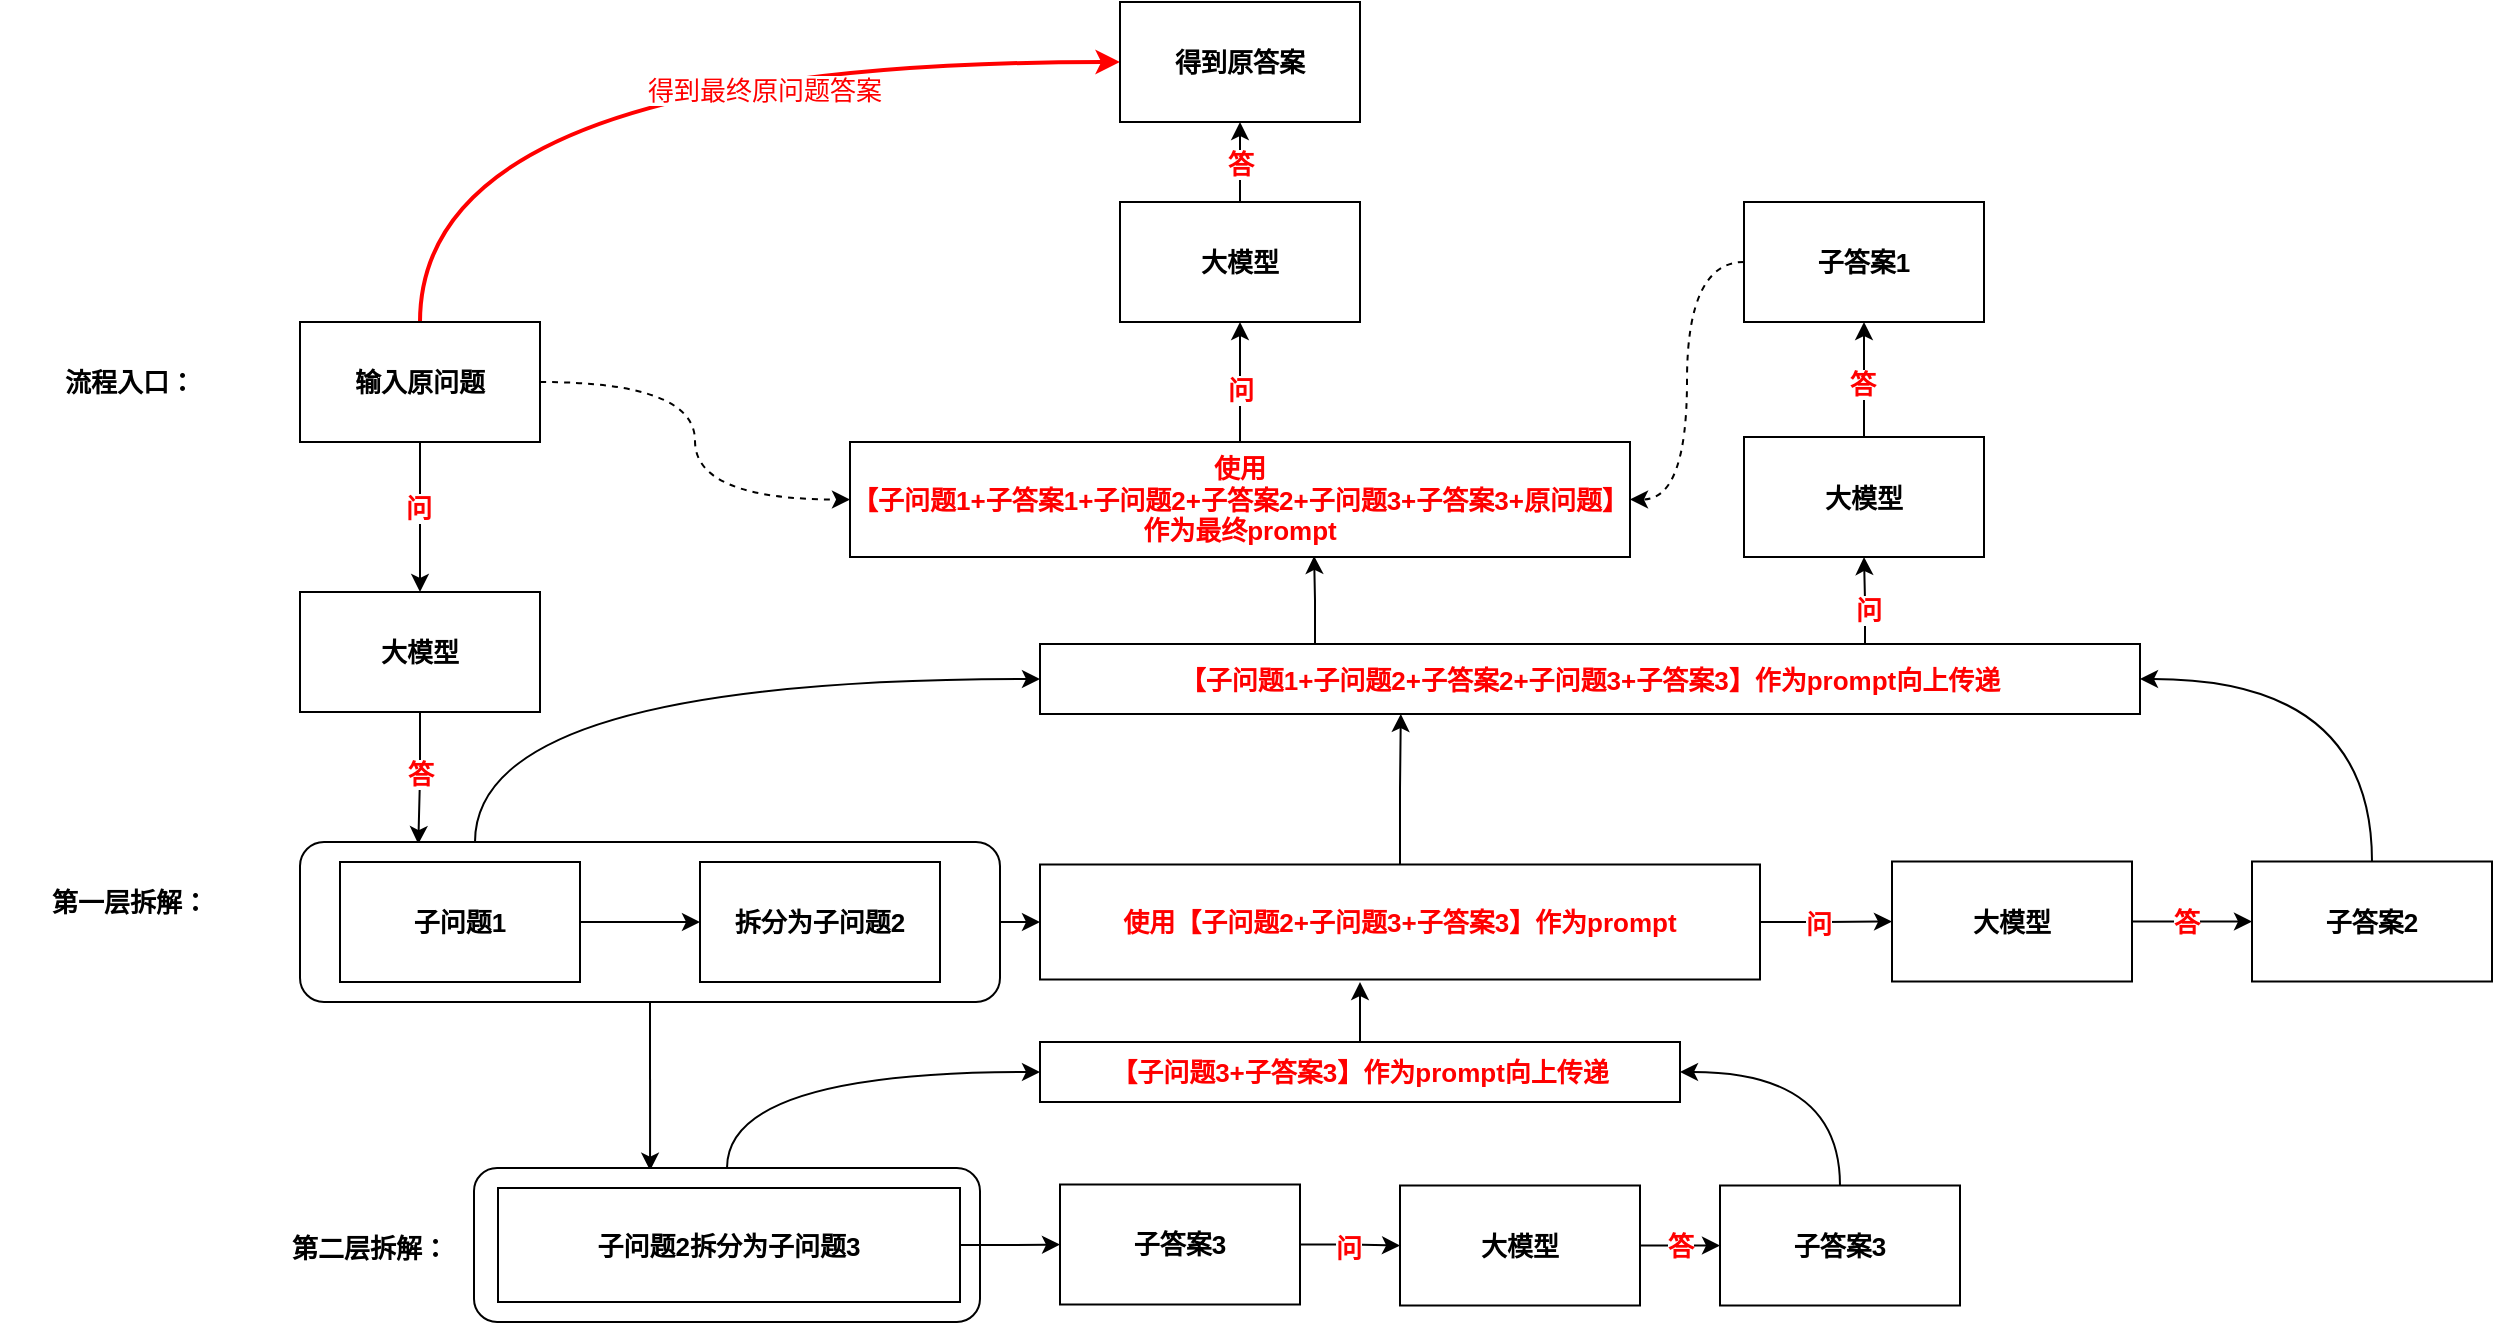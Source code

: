 <mxfile version="21.6.5" type="github">
  <diagram name="Page-1" id="c7558073-3199-34d8-9f00-42111426c3f3">
    <mxGraphModel dx="2047" dy="706" grid="1" gridSize="10" guides="1" tooltips="1" connect="1" arrows="1" fold="1" page="1" pageScale="1" pageWidth="826" pageHeight="1169" background="none" math="0" shadow="0">
      <root>
        <mxCell id="0" />
        <mxCell id="1" parent="0" />
        <mxCell id="9e882PETM-GQ6MXl8-cD-100" style="edgeStyle=orthogonalEdgeStyle;rounded=0;orthogonalLoop=1;jettySize=auto;html=1;entryX=0.5;entryY=0;entryDx=0;entryDy=0;fontSize=13;" edge="1" parent="1" source="9e882PETM-GQ6MXl8-cD-97" target="9e882PETM-GQ6MXl8-cD-99">
          <mxGeometry relative="1" as="geometry" />
        </mxCell>
        <mxCell id="9e882PETM-GQ6MXl8-cD-101" value="&lt;font color=&quot;#ff0000&quot; style=&quot;font-size: 13px;&quot;&gt;&lt;b style=&quot;font-size: 13px;&quot;&gt;问&lt;/b&gt;&lt;/font&gt;" style="edgeLabel;html=1;align=center;verticalAlign=middle;resizable=0;points=[];fontSize=13;" vertex="1" connectable="0" parent="9e882PETM-GQ6MXl8-cD-100">
          <mxGeometry x="-0.12" y="-1" relative="1" as="geometry">
            <mxPoint as="offset" />
          </mxGeometry>
        </mxCell>
        <mxCell id="9e882PETM-GQ6MXl8-cD-145" style="edgeStyle=orthogonalEdgeStyle;rounded=0;orthogonalLoop=1;jettySize=auto;html=1;exitX=1;exitY=0.5;exitDx=0;exitDy=0;entryX=0;entryY=0.5;entryDx=0;entryDy=0;curved=1;dashed=1;fontSize=13;" edge="1" parent="1" source="9e882PETM-GQ6MXl8-cD-97" target="9e882PETM-GQ6MXl8-cD-144">
          <mxGeometry relative="1" as="geometry" />
        </mxCell>
        <mxCell id="9e882PETM-GQ6MXl8-cD-158" style="edgeStyle=orthogonalEdgeStyle;rounded=0;orthogonalLoop=1;jettySize=auto;html=1;exitX=0.5;exitY=0;exitDx=0;exitDy=0;entryX=0;entryY=0.5;entryDx=0;entryDy=0;curved=1;strokeColor=#FF0000;strokeWidth=2;" edge="1" parent="1" source="9e882PETM-GQ6MXl8-cD-97" target="9e882PETM-GQ6MXl8-cD-155">
          <mxGeometry relative="1" as="geometry" />
        </mxCell>
        <mxCell id="9e882PETM-GQ6MXl8-cD-159" value="&lt;font color=&quot;#ff0000&quot; style=&quot;font-size: 13px;&quot;&gt;得到最终原问题答案&lt;/font&gt;" style="edgeLabel;html=1;align=center;verticalAlign=middle;resizable=0;points=[];" vertex="1" connectable="0" parent="9e882PETM-GQ6MXl8-cD-158">
          <mxGeometry x="0.258" y="-14" relative="1" as="geometry">
            <mxPoint as="offset" />
          </mxGeometry>
        </mxCell>
        <mxCell id="9e882PETM-GQ6MXl8-cD-97" value="&lt;font style=&quot;font-size: 13px;&quot;&gt;&lt;b style=&quot;font-size: 13px;&quot;&gt;输入原问题&lt;/b&gt;&lt;/font&gt;" style="rounded=0;whiteSpace=wrap;html=1;fontSize=13;" vertex="1" parent="1">
          <mxGeometry x="-150" y="420" width="120" height="60" as="geometry" />
        </mxCell>
        <mxCell id="9e882PETM-GQ6MXl8-cD-98" value="&lt;b style=&quot;font-size: 13px;&quot;&gt;&lt;font style=&quot;font-size: 13px;&quot;&gt;流程入口：&lt;/font&gt;&lt;/b&gt;" style="text;html=1;strokeColor=none;fillColor=none;align=center;verticalAlign=middle;whiteSpace=wrap;rounded=0;fontSize=13;" vertex="1" parent="1">
          <mxGeometry x="-280" y="438.75" width="90" height="22.5" as="geometry" />
        </mxCell>
        <mxCell id="9e882PETM-GQ6MXl8-cD-113" style="edgeStyle=orthogonalEdgeStyle;rounded=0;orthogonalLoop=1;jettySize=auto;html=1;exitX=0.5;exitY=1;exitDx=0;exitDy=0;entryX=0.169;entryY=0.013;entryDx=0;entryDy=0;entryPerimeter=0;fontSize=13;" edge="1" parent="1" source="9e882PETM-GQ6MXl8-cD-99" target="9e882PETM-GQ6MXl8-cD-109">
          <mxGeometry relative="1" as="geometry" />
        </mxCell>
        <mxCell id="9e882PETM-GQ6MXl8-cD-114" value="&lt;b style=&quot;border-color: var(--border-color); color: rgb(255, 0, 0); font-size: 13px;&quot;&gt;答&lt;/b&gt;" style="edgeLabel;html=1;align=center;verticalAlign=middle;resizable=0;points=[];fontSize=13;" vertex="1" connectable="0" parent="9e882PETM-GQ6MXl8-cD-113">
          <mxGeometry x="-0.088" relative="1" as="geometry">
            <mxPoint as="offset" />
          </mxGeometry>
        </mxCell>
        <mxCell id="9e882PETM-GQ6MXl8-cD-99" value="&lt;font style=&quot;font-size: 13px;&quot;&gt;&lt;b style=&quot;font-size: 13px;&quot;&gt;大模型&lt;br style=&quot;font-size: 13px;&quot;&gt;&lt;/b&gt;&lt;/font&gt;" style="rounded=0;whiteSpace=wrap;html=1;fontSize=13;" vertex="1" parent="1">
          <mxGeometry x="-150" y="555" width="120" height="60" as="geometry" />
        </mxCell>
        <mxCell id="9e882PETM-GQ6MXl8-cD-102" value="&lt;b style=&quot;font-size: 13px;&quot;&gt;&lt;font style=&quot;font-size: 13px;&quot;&gt;第一层拆解：&lt;/font&gt;&lt;/b&gt;" style="text;html=1;strokeColor=none;fillColor=none;align=center;verticalAlign=middle;whiteSpace=wrap;rounded=0;fontSize=13;" vertex="1" parent="1">
          <mxGeometry x="-300" y="700" width="130" height="20" as="geometry" />
        </mxCell>
        <mxCell id="9e882PETM-GQ6MXl8-cD-116" style="edgeStyle=orthogonalEdgeStyle;rounded=1;orthogonalLoop=1;jettySize=auto;html=1;exitX=0.25;exitY=0;exitDx=0;exitDy=0;entryX=0;entryY=0.5;entryDx=0;entryDy=0;curved=1;fontSize=13;" edge="1" parent="1" source="9e882PETM-GQ6MXl8-cD-109" target="9e882PETM-GQ6MXl8-cD-115">
          <mxGeometry relative="1" as="geometry" />
        </mxCell>
        <mxCell id="9e882PETM-GQ6MXl8-cD-118" style="edgeStyle=orthogonalEdgeStyle;rounded=0;orthogonalLoop=1;jettySize=auto;html=1;exitX=1;exitY=0.5;exitDx=0;exitDy=0;entryX=0;entryY=0.5;entryDx=0;entryDy=0;fontSize=13;" edge="1" parent="1" source="9e882PETM-GQ6MXl8-cD-109" target="9e882PETM-GQ6MXl8-cD-117">
          <mxGeometry relative="1" as="geometry" />
        </mxCell>
        <mxCell id="9e882PETM-GQ6MXl8-cD-143" style="edgeStyle=orthogonalEdgeStyle;rounded=0;orthogonalLoop=1;jettySize=auto;html=1;exitX=0.5;exitY=1;exitDx=0;exitDy=0;entryX=0.348;entryY=0.017;entryDx=0;entryDy=0;entryPerimeter=0;fontSize=13;" edge="1" parent="1" source="9e882PETM-GQ6MXl8-cD-109" target="9e882PETM-GQ6MXl8-cD-127">
          <mxGeometry relative="1" as="geometry" />
        </mxCell>
        <mxCell id="9e882PETM-GQ6MXl8-cD-109" value="" style="rounded=1;whiteSpace=wrap;html=1;fontSize=13;" vertex="1" parent="1">
          <mxGeometry x="-150" y="680" width="350" height="80" as="geometry" />
        </mxCell>
        <mxCell id="9e882PETM-GQ6MXl8-cD-112" style="edgeStyle=orthogonalEdgeStyle;rounded=0;orthogonalLoop=1;jettySize=auto;html=1;exitX=1;exitY=0.5;exitDx=0;exitDy=0;entryX=0;entryY=0.5;entryDx=0;entryDy=0;fontSize=13;" edge="1" parent="1" source="9e882PETM-GQ6MXl8-cD-110" target="9e882PETM-GQ6MXl8-cD-111">
          <mxGeometry relative="1" as="geometry" />
        </mxCell>
        <mxCell id="9e882PETM-GQ6MXl8-cD-110" value="&lt;font style=&quot;font-size: 13px;&quot;&gt;&lt;b style=&quot;font-size: 13px;&quot;&gt;子问题1&lt;/b&gt;&lt;/font&gt;" style="rounded=0;whiteSpace=wrap;html=1;fontSize=13;" vertex="1" parent="1">
          <mxGeometry x="-130" y="690" width="120" height="60" as="geometry" />
        </mxCell>
        <mxCell id="9e882PETM-GQ6MXl8-cD-111" value="&lt;font style=&quot;font-size: 13px;&quot;&gt;&lt;b style=&quot;font-size: 13px;&quot;&gt;拆分为子问题2&lt;/b&gt;&lt;/font&gt;" style="rounded=0;whiteSpace=wrap;html=1;fontSize=13;" vertex="1" parent="1">
          <mxGeometry x="50" y="690" width="120" height="60" as="geometry" />
        </mxCell>
        <mxCell id="9e882PETM-GQ6MXl8-cD-148" style="edgeStyle=orthogonalEdgeStyle;rounded=0;orthogonalLoop=1;jettySize=auto;html=1;exitX=0.75;exitY=0;exitDx=0;exitDy=0;entryX=0.5;entryY=1;entryDx=0;entryDy=0;fontSize=13;" edge="1" parent="1" source="9e882PETM-GQ6MXl8-cD-115" target="9e882PETM-GQ6MXl8-cD-147">
          <mxGeometry relative="1" as="geometry" />
        </mxCell>
        <mxCell id="9e882PETM-GQ6MXl8-cD-151" value="&lt;b style=&quot;border-color: var(--border-color); color: rgb(255, 0, 0); font-size: 13px;&quot;&gt;问&lt;/b&gt;" style="edgeLabel;html=1;align=center;verticalAlign=middle;resizable=0;points=[];fontSize=13;" vertex="1" connectable="0" parent="9e882PETM-GQ6MXl8-cD-148">
          <mxGeometry x="-0.225" relative="1" as="geometry">
            <mxPoint x="1" as="offset" />
          </mxGeometry>
        </mxCell>
        <mxCell id="9e882PETM-GQ6MXl8-cD-162" style="edgeStyle=orthogonalEdgeStyle;rounded=0;orthogonalLoop=1;jettySize=auto;html=1;exitX=0.25;exitY=0;exitDx=0;exitDy=0;entryX=0.595;entryY=0.991;entryDx=0;entryDy=0;entryPerimeter=0;" edge="1" parent="1" source="9e882PETM-GQ6MXl8-cD-115" target="9e882PETM-GQ6MXl8-cD-144">
          <mxGeometry relative="1" as="geometry" />
        </mxCell>
        <mxCell id="9e882PETM-GQ6MXl8-cD-115" value="&lt;span style=&quot;font-size: 13px;&quot;&gt;&lt;b style=&quot;font-size: 13px;&quot;&gt;&lt;font color=&quot;#ff0000&quot; style=&quot;font-size: 13px;&quot;&gt;【子问题1+子问题2+子答案2+子问题3+子答案3】作为prompt向上传递&lt;/font&gt;&lt;/b&gt;&lt;/span&gt;" style="rounded=0;whiteSpace=wrap;html=1;fontSize=13;" vertex="1" parent="1">
          <mxGeometry x="220" y="581" width="550" height="35" as="geometry" />
        </mxCell>
        <mxCell id="9e882PETM-GQ6MXl8-cD-120" style="edgeStyle=orthogonalEdgeStyle;rounded=0;orthogonalLoop=1;jettySize=auto;html=1;exitX=1;exitY=0.5;exitDx=0;exitDy=0;entryX=0;entryY=0.5;entryDx=0;entryDy=0;fontSize=13;" edge="1" parent="1" source="9e882PETM-GQ6MXl8-cD-117" target="9e882PETM-GQ6MXl8-cD-119">
          <mxGeometry relative="1" as="geometry" />
        </mxCell>
        <mxCell id="9e882PETM-GQ6MXl8-cD-121" value="&lt;b style=&quot;border-color: var(--border-color); color: rgb(255, 0, 0); font-size: 13px;&quot;&gt;问&lt;/b&gt;" style="edgeLabel;html=1;align=center;verticalAlign=middle;resizable=0;points=[];fontSize=13;" vertex="1" connectable="0" parent="9e882PETM-GQ6MXl8-cD-120">
          <mxGeometry x="-0.144" y="-1" relative="1" as="geometry">
            <mxPoint as="offset" />
          </mxGeometry>
        </mxCell>
        <mxCell id="9e882PETM-GQ6MXl8-cD-124" style="edgeStyle=orthogonalEdgeStyle;rounded=0;orthogonalLoop=1;jettySize=auto;html=1;exitX=0.5;exitY=0;exitDx=0;exitDy=0;entryX=0.328;entryY=1;entryDx=0;entryDy=0;entryPerimeter=0;fontSize=13;" edge="1" parent="1" source="9e882PETM-GQ6MXl8-cD-117" target="9e882PETM-GQ6MXl8-cD-115">
          <mxGeometry relative="1" as="geometry" />
        </mxCell>
        <mxCell id="9e882PETM-GQ6MXl8-cD-117" value="&lt;span style=&quot;font-size: 13px;&quot;&gt;&lt;b style=&quot;font-size: 13px;&quot;&gt;&lt;font color=&quot;#ff0000&quot; style=&quot;font-size: 13px;&quot;&gt;使用【子问题2+子问题3+子答案3】作为prompt&lt;/font&gt;&lt;/b&gt;&lt;/span&gt;" style="rounded=0;whiteSpace=wrap;html=1;fontSize=13;" vertex="1" parent="1">
          <mxGeometry x="220" y="691.25" width="360" height="57.5" as="geometry" />
        </mxCell>
        <mxCell id="9e882PETM-GQ6MXl8-cD-123" style="edgeStyle=orthogonalEdgeStyle;rounded=0;orthogonalLoop=1;jettySize=auto;html=1;exitX=1;exitY=0.5;exitDx=0;exitDy=0;entryX=0;entryY=0.5;entryDx=0;entryDy=0;fontSize=13;" edge="1" parent="1" source="9e882PETM-GQ6MXl8-cD-119" target="9e882PETM-GQ6MXl8-cD-122">
          <mxGeometry relative="1" as="geometry" />
        </mxCell>
        <mxCell id="9e882PETM-GQ6MXl8-cD-126" value="&lt;b style=&quot;border-color: var(--border-color); color: rgb(255, 0, 0); font-size: 13px;&quot;&gt;答&lt;/b&gt;" style="edgeLabel;html=1;align=center;verticalAlign=middle;resizable=0;points=[];fontSize=13;" vertex="1" connectable="0" parent="9e882PETM-GQ6MXl8-cD-123">
          <mxGeometry x="-0.122" relative="1" as="geometry">
            <mxPoint as="offset" />
          </mxGeometry>
        </mxCell>
        <mxCell id="9e882PETM-GQ6MXl8-cD-119" value="&lt;span style=&quot;font-size: 13px;&quot;&gt;&lt;b style=&quot;font-size: 13px;&quot;&gt;大模型&lt;/b&gt;&lt;/span&gt;" style="rounded=0;whiteSpace=wrap;html=1;fontSize=13;" vertex="1" parent="1">
          <mxGeometry x="646" y="689.75" width="120" height="60" as="geometry" />
        </mxCell>
        <mxCell id="9e882PETM-GQ6MXl8-cD-125" style="edgeStyle=orthogonalEdgeStyle;rounded=0;orthogonalLoop=1;jettySize=auto;html=1;exitX=0.5;exitY=0;exitDx=0;exitDy=0;entryX=1;entryY=0.5;entryDx=0;entryDy=0;curved=1;fontSize=13;" edge="1" parent="1" source="9e882PETM-GQ6MXl8-cD-122" target="9e882PETM-GQ6MXl8-cD-115">
          <mxGeometry relative="1" as="geometry" />
        </mxCell>
        <mxCell id="9e882PETM-GQ6MXl8-cD-122" value="&lt;span style=&quot;font-size: 13px;&quot;&gt;&lt;b style=&quot;font-size: 13px;&quot;&gt;子答案2&lt;/b&gt;&lt;/span&gt;" style="rounded=0;whiteSpace=wrap;html=1;fontSize=13;" vertex="1" parent="1">
          <mxGeometry x="826" y="689.75" width="120" height="60" as="geometry" />
        </mxCell>
        <mxCell id="9e882PETM-GQ6MXl8-cD-132" style="edgeStyle=orthogonalEdgeStyle;rounded=0;orthogonalLoop=1;jettySize=auto;html=1;exitX=0.5;exitY=0;exitDx=0;exitDy=0;entryX=0;entryY=0.5;entryDx=0;entryDy=0;curved=1;fontSize=13;" edge="1" parent="1" source="9e882PETM-GQ6MXl8-cD-127" target="9e882PETM-GQ6MXl8-cD-130">
          <mxGeometry relative="1" as="geometry" />
        </mxCell>
        <mxCell id="9e882PETM-GQ6MXl8-cD-127" value="" style="rounded=1;whiteSpace=wrap;html=1;fontSize=13;" vertex="1" parent="1">
          <mxGeometry x="-63" y="843" width="253" height="77" as="geometry" />
        </mxCell>
        <mxCell id="9e882PETM-GQ6MXl8-cD-128" value="&lt;b style=&quot;font-size: 13px;&quot;&gt;&lt;font style=&quot;font-size: 13px;&quot;&gt;第二层拆解：&lt;/font&gt;&lt;/b&gt;" style="text;html=1;strokeColor=none;fillColor=none;align=center;verticalAlign=middle;whiteSpace=wrap;rounded=0;fontSize=13;" vertex="1" parent="1">
          <mxGeometry x="-180" y="873" width="130" height="20" as="geometry" />
        </mxCell>
        <mxCell id="9e882PETM-GQ6MXl8-cD-131" style="edgeStyle=orthogonalEdgeStyle;rounded=0;orthogonalLoop=1;jettySize=auto;html=1;exitX=0.5;exitY=0;exitDx=0;exitDy=0;fontSize=13;" edge="1" parent="1" source="9e882PETM-GQ6MXl8-cD-130">
          <mxGeometry relative="1" as="geometry">
            <mxPoint x="380" y="750" as="targetPoint" />
          </mxGeometry>
        </mxCell>
        <mxCell id="9e882PETM-GQ6MXl8-cD-130" value="&lt;span style=&quot;font-size: 13px;&quot;&gt;&lt;b style=&quot;font-size: 13px;&quot;&gt;&lt;font color=&quot;#ff0000&quot; style=&quot;font-size: 13px;&quot;&gt;【子问题3+子答案3】作为prompt向上传递&lt;/font&gt;&lt;/b&gt;&lt;/span&gt;" style="rounded=0;whiteSpace=wrap;html=1;fontSize=13;" vertex="1" parent="1">
          <mxGeometry x="220" y="780" width="320" height="30" as="geometry" />
        </mxCell>
        <mxCell id="9e882PETM-GQ6MXl8-cD-137" value="" style="edgeStyle=orthogonalEdgeStyle;rounded=0;orthogonalLoop=1;jettySize=auto;html=1;fontSize=13;" edge="1" parent="1" source="9e882PETM-GQ6MXl8-cD-133" target="9e882PETM-GQ6MXl8-cD-134">
          <mxGeometry relative="1" as="geometry" />
        </mxCell>
        <mxCell id="9e882PETM-GQ6MXl8-cD-133" value="&lt;font style=&quot;font-size: 13px;&quot;&gt;&lt;b style=&quot;font-size: 13px;&quot;&gt;子问题2拆分为子问题3&lt;/b&gt;&lt;/font&gt;" style="rounded=0;whiteSpace=wrap;html=1;fontSize=13;" vertex="1" parent="1">
          <mxGeometry x="-51" y="853" width="231" height="57" as="geometry" />
        </mxCell>
        <mxCell id="9e882PETM-GQ6MXl8-cD-138" value="" style="edgeStyle=orthogonalEdgeStyle;rounded=0;orthogonalLoop=1;jettySize=auto;html=1;fontSize=13;" edge="1" parent="1" source="9e882PETM-GQ6MXl8-cD-134" target="9e882PETM-GQ6MXl8-cD-135">
          <mxGeometry relative="1" as="geometry" />
        </mxCell>
        <mxCell id="9e882PETM-GQ6MXl8-cD-141" value="&lt;b style=&quot;border-color: var(--border-color); color: rgb(255, 0, 0); font-size: 13px;&quot;&gt;问&lt;/b&gt;" style="edgeLabel;html=1;align=center;verticalAlign=middle;resizable=0;points=[];fontSize=13;" vertex="1" connectable="0" parent="9e882PETM-GQ6MXl8-cD-138">
          <mxGeometry x="-0.05" y="-1" relative="1" as="geometry">
            <mxPoint as="offset" />
          </mxGeometry>
        </mxCell>
        <mxCell id="9e882PETM-GQ6MXl8-cD-134" value="&lt;span style=&quot;font-size: 13px;&quot;&gt;&lt;b style=&quot;font-size: 13px;&quot;&gt;子答案3&lt;/b&gt;&lt;/span&gt;" style="rounded=0;whiteSpace=wrap;html=1;fontSize=13;" vertex="1" parent="1">
          <mxGeometry x="230" y="851.25" width="120" height="60" as="geometry" />
        </mxCell>
        <mxCell id="9e882PETM-GQ6MXl8-cD-139" value="&lt;b style=&quot;border-color: var(--border-color); color: rgb(255, 0, 0); font-size: 13px;&quot;&gt;答&lt;/b&gt;" style="edgeStyle=orthogonalEdgeStyle;rounded=0;orthogonalLoop=1;jettySize=auto;html=1;fontSize=13;" edge="1" parent="1" source="9e882PETM-GQ6MXl8-cD-135" target="9e882PETM-GQ6MXl8-cD-136">
          <mxGeometry relative="1" as="geometry" />
        </mxCell>
        <mxCell id="9e882PETM-GQ6MXl8-cD-135" value="&lt;span style=&quot;font-size: 13px;&quot;&gt;&lt;b style=&quot;font-size: 13px;&quot;&gt;大模型&lt;/b&gt;&lt;/span&gt;" style="rounded=0;whiteSpace=wrap;html=1;fontSize=13;" vertex="1" parent="1">
          <mxGeometry x="400" y="851.75" width="120" height="60" as="geometry" />
        </mxCell>
        <mxCell id="9e882PETM-GQ6MXl8-cD-142" style="edgeStyle=orthogonalEdgeStyle;rounded=0;orthogonalLoop=1;jettySize=auto;html=1;exitX=0.5;exitY=0;exitDx=0;exitDy=0;entryX=1;entryY=0.5;entryDx=0;entryDy=0;curved=1;fontSize=13;" edge="1" parent="1" source="9e882PETM-GQ6MXl8-cD-136" target="9e882PETM-GQ6MXl8-cD-130">
          <mxGeometry relative="1" as="geometry" />
        </mxCell>
        <mxCell id="9e882PETM-GQ6MXl8-cD-136" value="&lt;span style=&quot;font-size: 13px;&quot;&gt;&lt;b style=&quot;font-size: 13px;&quot;&gt;子答案3&lt;/b&gt;&lt;/span&gt;" style="rounded=0;whiteSpace=wrap;html=1;fontSize=13;" vertex="1" parent="1">
          <mxGeometry x="560" y="851.75" width="120" height="60" as="geometry" />
        </mxCell>
        <mxCell id="9e882PETM-GQ6MXl8-cD-156" style="edgeStyle=orthogonalEdgeStyle;rounded=0;orthogonalLoop=1;jettySize=auto;html=1;exitX=0.5;exitY=0;exitDx=0;exitDy=0;entryX=0.5;entryY=1;entryDx=0;entryDy=0;" edge="1" parent="1" source="9e882PETM-GQ6MXl8-cD-144" target="9e882PETM-GQ6MXl8-cD-154">
          <mxGeometry relative="1" as="geometry" />
        </mxCell>
        <mxCell id="9e882PETM-GQ6MXl8-cD-160" value="&lt;b style=&quot;border-color: var(--border-color); font-size: 13px; color: rgb(255, 0, 0);&quot;&gt;问&lt;/b&gt;" style="edgeLabel;html=1;align=center;verticalAlign=middle;resizable=0;points=[];" vertex="1" connectable="0" parent="9e882PETM-GQ6MXl8-cD-156">
          <mxGeometry x="-0.111" relative="1" as="geometry">
            <mxPoint as="offset" />
          </mxGeometry>
        </mxCell>
        <mxCell id="9e882PETM-GQ6MXl8-cD-144" value="&lt;span style=&quot;font-size: 13px;&quot;&gt;&lt;b style=&quot;font-size: 13px;&quot;&gt;&lt;font style=&quot;font-size: 13px;&quot; color=&quot;#ff0000&quot;&gt;使用&lt;br style=&quot;font-size: 13px;&quot;&gt;【子问题1+子答案1+子问题2+子答案2+子问题3+子答案3+原问题】&lt;br&gt;作为最终prompt&lt;/font&gt;&lt;/b&gt;&lt;/span&gt;" style="rounded=0;whiteSpace=wrap;html=1;fontSize=13;" vertex="1" parent="1">
          <mxGeometry x="125" y="480" width="390" height="57.5" as="geometry" />
        </mxCell>
        <mxCell id="9e882PETM-GQ6MXl8-cD-150" value="" style="edgeStyle=orthogonalEdgeStyle;rounded=0;orthogonalLoop=1;jettySize=auto;html=1;fontSize=13;" edge="1" parent="1" source="9e882PETM-GQ6MXl8-cD-147" target="9e882PETM-GQ6MXl8-cD-149">
          <mxGeometry relative="1" as="geometry" />
        </mxCell>
        <mxCell id="9e882PETM-GQ6MXl8-cD-152" value="&lt;b style=&quot;border-color: var(--border-color); color: rgb(255, 0, 0); font-size: 13px;&quot;&gt;答&lt;/b&gt;" style="edgeLabel;html=1;align=center;verticalAlign=middle;resizable=0;points=[];fontSize=13;" vertex="1" connectable="0" parent="9e882PETM-GQ6MXl8-cD-150">
          <mxGeometry x="-0.055" y="1" relative="1" as="geometry">
            <mxPoint as="offset" />
          </mxGeometry>
        </mxCell>
        <mxCell id="9e882PETM-GQ6MXl8-cD-147" value="&lt;span style=&quot;font-size: 13px;&quot;&gt;&lt;b style=&quot;font-size: 13px;&quot;&gt;大模型&lt;/b&gt;&lt;/span&gt;" style="rounded=0;whiteSpace=wrap;html=1;fontSize=13;" vertex="1" parent="1">
          <mxGeometry x="572" y="477.5" width="120" height="60" as="geometry" />
        </mxCell>
        <mxCell id="9e882PETM-GQ6MXl8-cD-153" style="edgeStyle=orthogonalEdgeStyle;rounded=0;orthogonalLoop=1;jettySize=auto;html=1;exitX=0;exitY=0.5;exitDx=0;exitDy=0;entryX=1;entryY=0.5;entryDx=0;entryDy=0;curved=1;dashed=1;fontSize=13;" edge="1" parent="1" source="9e882PETM-GQ6MXl8-cD-149" target="9e882PETM-GQ6MXl8-cD-144">
          <mxGeometry relative="1" as="geometry" />
        </mxCell>
        <mxCell id="9e882PETM-GQ6MXl8-cD-149" value="&lt;span style=&quot;font-size: 13px;&quot;&gt;&lt;b style=&quot;font-size: 13px;&quot;&gt;子答案1&lt;/b&gt;&lt;/span&gt;" style="rounded=0;whiteSpace=wrap;html=1;fontSize=13;" vertex="1" parent="1">
          <mxGeometry x="572" y="360" width="120" height="60" as="geometry" />
        </mxCell>
        <mxCell id="9e882PETM-GQ6MXl8-cD-157" style="edgeStyle=orthogonalEdgeStyle;rounded=0;orthogonalLoop=1;jettySize=auto;html=1;entryX=0.5;entryY=1;entryDx=0;entryDy=0;" edge="1" parent="1" source="9e882PETM-GQ6MXl8-cD-154" target="9e882PETM-GQ6MXl8-cD-155">
          <mxGeometry relative="1" as="geometry" />
        </mxCell>
        <mxCell id="9e882PETM-GQ6MXl8-cD-161" value="&lt;b style=&quot;border-color: var(--border-color); font-size: 13px; color: rgb(255, 0, 0);&quot;&gt;答&lt;/b&gt;" style="edgeLabel;html=1;align=center;verticalAlign=middle;resizable=0;points=[];" vertex="1" connectable="0" parent="9e882PETM-GQ6MXl8-cD-157">
          <mxGeometry x="-0.017" relative="1" as="geometry">
            <mxPoint as="offset" />
          </mxGeometry>
        </mxCell>
        <mxCell id="9e882PETM-GQ6MXl8-cD-154" value="&lt;span style=&quot;font-size: 13px;&quot;&gt;&lt;b style=&quot;font-size: 13px;&quot;&gt;大模型&lt;/b&gt;&lt;/span&gt;" style="rounded=0;whiteSpace=wrap;html=1;fontSize=13;" vertex="1" parent="1">
          <mxGeometry x="260" y="360" width="120" height="60" as="geometry" />
        </mxCell>
        <mxCell id="9e882PETM-GQ6MXl8-cD-155" value="&lt;span style=&quot;font-size: 13px;&quot;&gt;&lt;b style=&quot;font-size: 13px;&quot;&gt;得到原答案&lt;/b&gt;&lt;/span&gt;" style="rounded=0;whiteSpace=wrap;html=1;fontSize=13;" vertex="1" parent="1">
          <mxGeometry x="260" y="260" width="120" height="60" as="geometry" />
        </mxCell>
      </root>
    </mxGraphModel>
  </diagram>
</mxfile>
